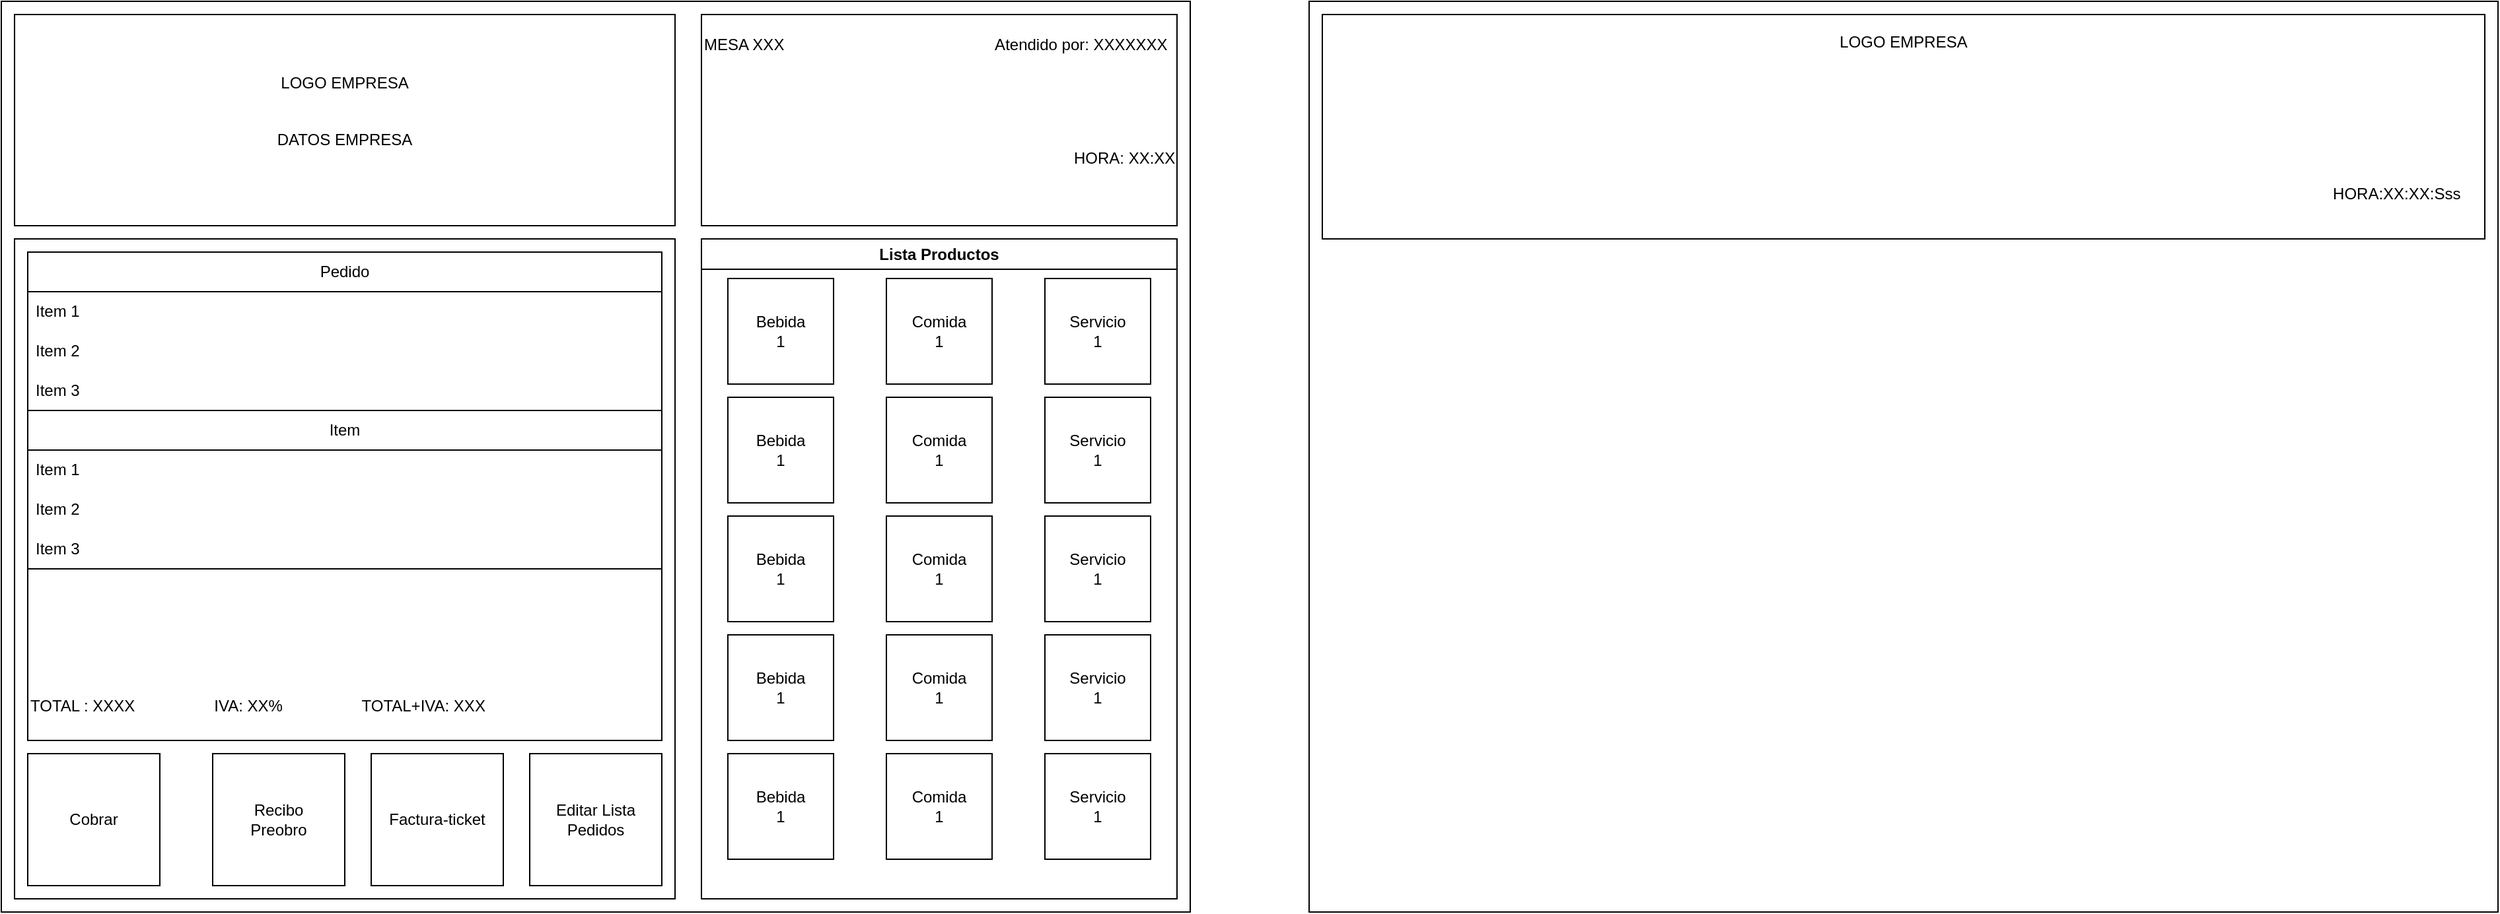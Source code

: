 <mxfile version="25.0.0">
  <diagram name="Página-1" id="6tgcw6o7fmHUCa92gxW-">
    <mxGraphModel dx="1434" dy="746" grid="1" gridSize="10" guides="1" tooltips="1" connect="1" arrows="1" fold="1" page="1" pageScale="1" pageWidth="827" pageHeight="1169" math="0" shadow="0">
      <root>
        <mxCell id="0" />
        <mxCell id="1" parent="0" />
        <mxCell id="gXYHgQvByhNv6nCS-I8w-2" value="" style="rounded=0;whiteSpace=wrap;html=1;" vertex="1" parent="1">
          <mxGeometry x="10" y="30" width="900" height="690" as="geometry" />
        </mxCell>
        <mxCell id="gXYHgQvByhNv6nCS-I8w-7" value="" style="whiteSpace=wrap;html=1;aspect=fixed;" vertex="1" parent="1">
          <mxGeometry x="20" y="210" width="500" height="500" as="geometry" />
        </mxCell>
        <mxCell id="gXYHgQvByhNv6nCS-I8w-47" value="&lt;div&gt;&lt;br&gt;&lt;/div&gt;&lt;div&gt;&lt;br&gt;&lt;/div&gt;&lt;div&gt;&lt;br&gt;&lt;/div&gt;&lt;div&gt;&lt;br&gt;&lt;/div&gt;&lt;div&gt;&lt;br&gt;&lt;/div&gt;&lt;div&gt;&lt;br&gt;&lt;/div&gt;&lt;div&gt;&lt;br&gt;&lt;/div&gt;&lt;div&gt;&lt;br&gt;&lt;/div&gt;&lt;div&gt;&lt;br&gt;&lt;/div&gt;&lt;div&gt;&lt;br&gt;&lt;/div&gt;&lt;div&gt;&lt;br&gt;&lt;/div&gt;&lt;div&gt;&lt;br&gt;&lt;/div&gt;&lt;div&gt;&lt;br&gt;&lt;/div&gt;&lt;div&gt;&lt;br&gt;&lt;/div&gt;&lt;div&gt;&lt;br&gt;&lt;/div&gt;&lt;div&gt;&lt;br&gt;&lt;/div&gt;&lt;div&gt;&lt;br&gt;&lt;/div&gt;&lt;div&gt;&lt;br&gt;&lt;/div&gt;&lt;div&gt;&lt;br&gt;&lt;/div&gt;&lt;div&gt;&lt;br&gt;&lt;/div&gt;&lt;div&gt;&lt;br&gt;&lt;/div&gt;&lt;div&gt;&lt;br&gt;&lt;/div&gt;TOTAL : XXXX&amp;nbsp; &amp;nbsp; &amp;nbsp; &amp;nbsp; &amp;nbsp; &amp;nbsp; &amp;nbsp; &amp;nbsp; &amp;nbsp; IVA: XX%&amp;nbsp; &amp;nbsp; &amp;nbsp; &amp;nbsp; &amp;nbsp; &amp;nbsp; &amp;nbsp; &amp;nbsp; &amp;nbsp; TOTAL+IVA: XXX&amp;nbsp; &amp;nbsp; &amp;nbsp; &amp;nbsp; &amp;nbsp; &amp;nbsp; &amp;nbsp;&amp;nbsp;" style="rounded=0;whiteSpace=wrap;html=1;align=left;" vertex="1" parent="1">
          <mxGeometry x="30" y="220" width="480" height="370" as="geometry" />
        </mxCell>
        <mxCell id="gXYHgQvByhNv6nCS-I8w-8" value="Pedido" style="swimlane;fontStyle=0;childLayout=stackLayout;horizontal=1;startSize=30;horizontalStack=0;resizeParent=1;resizeParentMax=0;resizeLast=0;collapsible=1;marginBottom=0;whiteSpace=wrap;html=1;" vertex="1" parent="1">
          <mxGeometry x="30" y="220" width="480" height="120" as="geometry">
            <mxRectangle x="20" y="50" width="60" height="30" as="alternateBounds" />
          </mxGeometry>
        </mxCell>
        <mxCell id="gXYHgQvByhNv6nCS-I8w-9" value="Item 1" style="text;strokeColor=none;fillColor=none;align=left;verticalAlign=middle;spacingLeft=4;spacingRight=4;overflow=hidden;points=[[0,0.5],[1,0.5]];portConstraint=eastwest;rotatable=0;whiteSpace=wrap;html=1;" vertex="1" parent="gXYHgQvByhNv6nCS-I8w-8">
          <mxGeometry y="30" width="480" height="30" as="geometry" />
        </mxCell>
        <mxCell id="gXYHgQvByhNv6nCS-I8w-10" value="Item 2" style="text;strokeColor=none;fillColor=none;align=left;verticalAlign=middle;spacingLeft=4;spacingRight=4;overflow=hidden;points=[[0,0.5],[1,0.5]];portConstraint=eastwest;rotatable=0;whiteSpace=wrap;html=1;" vertex="1" parent="gXYHgQvByhNv6nCS-I8w-8">
          <mxGeometry y="60" width="480" height="30" as="geometry" />
        </mxCell>
        <mxCell id="gXYHgQvByhNv6nCS-I8w-11" value="Item 3" style="text;strokeColor=none;fillColor=none;align=left;verticalAlign=middle;spacingLeft=4;spacingRight=4;overflow=hidden;points=[[0,0.5],[1,0.5]];portConstraint=eastwest;rotatable=0;whiteSpace=wrap;html=1;" vertex="1" parent="gXYHgQvByhNv6nCS-I8w-8">
          <mxGeometry y="90" width="480" height="30" as="geometry" />
        </mxCell>
        <mxCell id="gXYHgQvByhNv6nCS-I8w-12" value="Item" style="swimlane;fontStyle=0;childLayout=stackLayout;horizontal=1;startSize=30;horizontalStack=0;resizeParent=1;resizeParentMax=0;resizeLast=0;collapsible=1;marginBottom=0;whiteSpace=wrap;html=1;" vertex="1" parent="1">
          <mxGeometry x="30" y="340" width="480" height="120" as="geometry">
            <mxRectangle x="20" y="180" width="60" height="30" as="alternateBounds" />
          </mxGeometry>
        </mxCell>
        <mxCell id="gXYHgQvByhNv6nCS-I8w-13" value="Item 1" style="text;strokeColor=none;fillColor=none;align=left;verticalAlign=middle;spacingLeft=4;spacingRight=4;overflow=hidden;points=[[0,0.5],[1,0.5]];portConstraint=eastwest;rotatable=0;whiteSpace=wrap;html=1;" vertex="1" parent="gXYHgQvByhNv6nCS-I8w-12">
          <mxGeometry y="30" width="480" height="30" as="geometry" />
        </mxCell>
        <mxCell id="gXYHgQvByhNv6nCS-I8w-14" value="Item 2" style="text;strokeColor=none;fillColor=none;align=left;verticalAlign=middle;spacingLeft=4;spacingRight=4;overflow=hidden;points=[[0,0.5],[1,0.5]];portConstraint=eastwest;rotatable=0;whiteSpace=wrap;html=1;" vertex="1" parent="gXYHgQvByhNv6nCS-I8w-12">
          <mxGeometry y="60" width="480" height="30" as="geometry" />
        </mxCell>
        <mxCell id="gXYHgQvByhNv6nCS-I8w-15" value="Item 3" style="text;strokeColor=none;fillColor=none;align=left;verticalAlign=middle;spacingLeft=4;spacingRight=4;overflow=hidden;points=[[0,0.5],[1,0.5]];portConstraint=eastwest;rotatable=0;whiteSpace=wrap;html=1;" vertex="1" parent="gXYHgQvByhNv6nCS-I8w-12">
          <mxGeometry y="90" width="480" height="30" as="geometry" />
        </mxCell>
        <mxCell id="gXYHgQvByhNv6nCS-I8w-16" value="Cobrar" style="whiteSpace=wrap;html=1;aspect=fixed;" vertex="1" parent="1">
          <mxGeometry x="30" y="600" width="100" height="100" as="geometry" />
        </mxCell>
        <mxCell id="gXYHgQvByhNv6nCS-I8w-17" value="Factura-ticket" style="whiteSpace=wrap;html=1;aspect=fixed;" vertex="1" parent="1">
          <mxGeometry x="290" y="600" width="100" height="100" as="geometry" />
        </mxCell>
        <mxCell id="gXYHgQvByhNv6nCS-I8w-18" value="Recibo&lt;div&gt;Preobro&lt;/div&gt;" style="whiteSpace=wrap;html=1;aspect=fixed;" vertex="1" parent="1">
          <mxGeometry x="170" y="600" width="100" height="100" as="geometry" />
        </mxCell>
        <mxCell id="gXYHgQvByhNv6nCS-I8w-19" value="Editar Lista Pedidos" style="whiteSpace=wrap;html=1;aspect=fixed;" vertex="1" parent="1">
          <mxGeometry x="410" y="600" width="100" height="100" as="geometry" />
        </mxCell>
        <mxCell id="gXYHgQvByhNv6nCS-I8w-26" style="edgeStyle=orthogonalEdgeStyle;rounded=0;orthogonalLoop=1;jettySize=auto;html=1;exitX=0.5;exitY=1;exitDx=0;exitDy=0;" edge="1" parent="1" source="gXYHgQvByhNv6nCS-I8w-7" target="gXYHgQvByhNv6nCS-I8w-7">
          <mxGeometry relative="1" as="geometry" />
        </mxCell>
        <mxCell id="gXYHgQvByhNv6nCS-I8w-27" value="Lista Productos" style="swimlane;whiteSpace=wrap;html=1;" vertex="1" parent="1">
          <mxGeometry x="540" y="210" width="360" height="500" as="geometry" />
        </mxCell>
        <mxCell id="gXYHgQvByhNv6nCS-I8w-28" value="Bebida&lt;div&gt;1&lt;/div&gt;" style="whiteSpace=wrap;html=1;aspect=fixed;" vertex="1" parent="gXYHgQvByhNv6nCS-I8w-27">
          <mxGeometry x="20" y="30" width="80" height="80" as="geometry" />
        </mxCell>
        <mxCell id="gXYHgQvByhNv6nCS-I8w-30" value="Bebida&lt;div&gt;1&lt;/div&gt;" style="whiteSpace=wrap;html=1;aspect=fixed;" vertex="1" parent="gXYHgQvByhNv6nCS-I8w-27">
          <mxGeometry x="20" y="300" width="80" height="80" as="geometry" />
        </mxCell>
        <mxCell id="gXYHgQvByhNv6nCS-I8w-29" value="Bebida&lt;div&gt;1&lt;/div&gt;" style="whiteSpace=wrap;html=1;aspect=fixed;" vertex="1" parent="gXYHgQvByhNv6nCS-I8w-27">
          <mxGeometry x="20" y="210" width="80" height="80" as="geometry" />
        </mxCell>
        <mxCell id="gXYHgQvByhNv6nCS-I8w-36" value="Comida&lt;div&gt;1&lt;/div&gt;" style="whiteSpace=wrap;html=1;aspect=fixed;" vertex="1" parent="gXYHgQvByhNv6nCS-I8w-27">
          <mxGeometry x="140" y="390" width="80" height="80" as="geometry" />
        </mxCell>
        <mxCell id="gXYHgQvByhNv6nCS-I8w-33" value="Comida&lt;div&gt;1&lt;/div&gt;" style="whiteSpace=wrap;html=1;aspect=fixed;" vertex="1" parent="gXYHgQvByhNv6nCS-I8w-27">
          <mxGeometry x="140" y="120" width="80" height="80" as="geometry" />
        </mxCell>
        <mxCell id="gXYHgQvByhNv6nCS-I8w-40" value="Servicio&lt;div&gt;1&lt;/div&gt;" style="whiteSpace=wrap;html=1;aspect=fixed;" vertex="1" parent="gXYHgQvByhNv6nCS-I8w-27">
          <mxGeometry x="260" y="210" width="80" height="80" as="geometry" />
        </mxCell>
        <mxCell id="gXYHgQvByhNv6nCS-I8w-41" value="Servicio&lt;div&gt;1&lt;/div&gt;" style="whiteSpace=wrap;html=1;aspect=fixed;" vertex="1" parent="gXYHgQvByhNv6nCS-I8w-27">
          <mxGeometry x="260" y="120" width="80" height="80" as="geometry" />
        </mxCell>
        <mxCell id="gXYHgQvByhNv6nCS-I8w-39" value="Servicio&lt;div&gt;1&lt;/div&gt;" style="whiteSpace=wrap;html=1;aspect=fixed;" vertex="1" parent="gXYHgQvByhNv6nCS-I8w-27">
          <mxGeometry x="260" y="300" width="80" height="80" as="geometry" />
        </mxCell>
        <mxCell id="gXYHgQvByhNv6nCS-I8w-35" value="Bebida&lt;div&gt;1&lt;/div&gt;" style="whiteSpace=wrap;html=1;aspect=fixed;" vertex="1" parent="gXYHgQvByhNv6nCS-I8w-27">
          <mxGeometry x="20" y="120" width="80" height="80" as="geometry" />
        </mxCell>
        <mxCell id="gXYHgQvByhNv6nCS-I8w-37" value="Comida&lt;div&gt;1&lt;/div&gt;" style="whiteSpace=wrap;html=1;aspect=fixed;" vertex="1" parent="gXYHgQvByhNv6nCS-I8w-27">
          <mxGeometry x="140" y="210" width="80" height="80" as="geometry" />
        </mxCell>
        <mxCell id="gXYHgQvByhNv6nCS-I8w-31" value="Bebida&lt;div&gt;1&lt;/div&gt;" style="whiteSpace=wrap;html=1;aspect=fixed;" vertex="1" parent="1">
          <mxGeometry x="560" y="600" width="80" height="80" as="geometry" />
        </mxCell>
        <mxCell id="gXYHgQvByhNv6nCS-I8w-32" value="Servicio&lt;div&gt;1&lt;/div&gt;" style="whiteSpace=wrap;html=1;aspect=fixed;" vertex="1" parent="1">
          <mxGeometry x="800" y="600" width="80" height="80" as="geometry" />
        </mxCell>
        <mxCell id="gXYHgQvByhNv6nCS-I8w-34" value="Comida&lt;div&gt;1&lt;/div&gt;" style="whiteSpace=wrap;html=1;aspect=fixed;" vertex="1" parent="1">
          <mxGeometry x="680" y="240" width="80" height="80" as="geometry" />
        </mxCell>
        <mxCell id="gXYHgQvByhNv6nCS-I8w-38" value="Servicio&lt;div&gt;1&lt;/div&gt;" style="whiteSpace=wrap;html=1;aspect=fixed;" vertex="1" parent="1">
          <mxGeometry x="800" y="240" width="80" height="80" as="geometry" />
        </mxCell>
        <mxCell id="gXYHgQvByhNv6nCS-I8w-42" value="Comida&lt;div&gt;1&lt;/div&gt;" style="whiteSpace=wrap;html=1;aspect=fixed;" vertex="1" parent="1">
          <mxGeometry x="680" y="510" width="80" height="80" as="geometry" />
        </mxCell>
        <mxCell id="gXYHgQvByhNv6nCS-I8w-48" value="LOGO EMPRESA&lt;div&gt;&lt;br&gt;&lt;/div&gt;&lt;div&gt;&lt;br&gt;&lt;/div&gt;&lt;div&gt;DATOS EMPRESA&lt;/div&gt;&lt;div&gt;&lt;br&gt;&lt;/div&gt;" style="rounded=0;whiteSpace=wrap;html=1;" vertex="1" parent="1">
          <mxGeometry x="20" y="40" width="500" height="160" as="geometry" />
        </mxCell>
        <mxCell id="gXYHgQvByhNv6nCS-I8w-49" value="MESA XXX&amp;nbsp; &amp;nbsp; &amp;nbsp; &amp;nbsp; &amp;nbsp; &amp;nbsp; &amp;nbsp; &amp;nbsp; &amp;nbsp; &amp;nbsp; &amp;nbsp; &amp;nbsp; &amp;nbsp; &amp;nbsp; &amp;nbsp; &amp;nbsp; &amp;nbsp; &amp;nbsp; &amp;nbsp; &amp;nbsp; &amp;nbsp; &amp;nbsp; &amp;nbsp; &amp;nbsp; Atendido por: XXXXXXX&lt;div&gt;&lt;br&gt;&lt;/div&gt;&lt;div&gt;&lt;br&gt;&lt;/div&gt;&lt;div&gt;&lt;br&gt;&lt;/div&gt;&lt;div&gt;&lt;br&gt;&lt;/div&gt;&lt;div&gt;&lt;br&gt;&lt;/div&gt;&lt;blockquote style=&quot;margin: 0 0 0 40px; border: none; padding: 0px;&quot;&gt;&lt;blockquote style=&quot;margin: 0 0 0 40px; border: none; padding: 0px;&quot;&gt;&lt;blockquote style=&quot;margin: 0 0 0 40px; border: none; padding: 0px;&quot;&gt;&lt;blockquote style=&quot;margin: 0 0 0 40px; border: none; padding: 0px;&quot;&gt;&lt;blockquote style=&quot;margin: 0 0 0 40px; border: none; padding: 0px;&quot;&gt;&lt;blockquote style=&quot;margin: 0 0 0 40px; border: none; padding: 0px;&quot;&gt;&lt;blockquote style=&quot;margin: 0 0 0 40px; border: none; padding: 0px;&quot;&gt;&lt;div&gt;HORA: XX:XX&lt;/div&gt;&lt;/blockquote&gt;&lt;/blockquote&gt;&lt;/blockquote&gt;&lt;/blockquote&gt;&lt;/blockquote&gt;&lt;/blockquote&gt;&lt;/blockquote&gt;&lt;div&gt;&lt;br&gt;&lt;/div&gt;&lt;div&gt;&lt;br&gt;&lt;/div&gt;" style="rounded=0;whiteSpace=wrap;html=1;align=left;" vertex="1" parent="1">
          <mxGeometry x="540" y="40" width="360" height="160" as="geometry" />
        </mxCell>
        <mxCell id="gXYHgQvByhNv6nCS-I8w-50" value="" style="rounded=0;whiteSpace=wrap;html=1;" vertex="1" parent="1">
          <mxGeometry x="1000" y="30" width="900" height="690" as="geometry" />
        </mxCell>
        <mxCell id="gXYHgQvByhNv6nCS-I8w-51" value="LOGO EMPRESA&lt;div&gt;&lt;br&gt;&lt;/div&gt;&lt;div&gt;&lt;br&gt;&lt;/div&gt;&lt;div&gt;&lt;br&gt;&lt;/div&gt;&lt;div&gt;&lt;br&gt;&lt;/div&gt;&lt;div&gt;&lt;br&gt;&lt;/div&gt;&lt;div style=&quot;text-align: left;&quot;&gt;&lt;br&gt;&lt;/div&gt;&lt;div&gt;&lt;br&gt;&lt;/div&gt;&lt;div&gt;&lt;span style=&quot;white-space: pre;&quot;&gt;&#x9;&lt;/span&gt;&lt;span style=&quot;white-space: pre;&quot;&gt;&#x9;&lt;/span&gt;&lt;span style=&quot;white-space: pre;&quot;&gt;&#x9;&lt;/span&gt;&lt;span style=&quot;white-space: pre;&quot;&gt;&#x9;&lt;/span&gt;&lt;span style=&quot;white-space: pre;&quot;&gt;&#x9;&lt;/span&gt;&lt;span style=&quot;white-space: pre;&quot;&gt;&#x9;&lt;/span&gt;&lt;span style=&quot;white-space: pre;&quot;&gt;&#x9;&lt;/span&gt;&lt;span style=&quot;white-space: pre;&quot;&gt;&#x9;&lt;/span&gt;&lt;span style=&quot;white-space: pre;&quot;&gt;&#x9;&lt;/span&gt;&lt;span style=&quot;white-space: pre;&quot;&gt;&#x9;&lt;/span&gt;&lt;span style=&quot;white-space: pre;&quot;&gt;&#x9;&lt;/span&gt;&lt;span style=&quot;white-space: pre;&quot;&gt;&#x9;&lt;/span&gt;&lt;span style=&quot;white-space: pre;&quot;&gt;&#x9;&lt;/span&gt;&lt;span style=&quot;white-space: pre;&quot;&gt;&#x9;&lt;/span&gt;&lt;span style=&quot;white-space: pre;&quot;&gt;&#x9;&lt;/span&gt;&lt;span style=&quot;white-space: pre;&quot;&gt;&#x9;&lt;/span&gt;&lt;span style=&quot;white-space: pre;&quot;&gt;&#x9;&lt;/span&gt;&lt;span style=&quot;white-space: pre;&quot;&gt;&#x9;&lt;/span&gt;&lt;span style=&quot;white-space: pre;&quot;&gt;&#x9;&lt;/span&gt;&lt;span style=&quot;white-space: pre;&quot;&gt;&#x9;&lt;/span&gt;&lt;span style=&quot;white-space: pre;&quot;&gt;&#x9;&lt;/span&gt;&lt;span style=&quot;white-space: pre;&quot;&gt;&#x9;&lt;/span&gt;&lt;span style=&quot;white-space: pre;&quot;&gt;&#x9;&lt;/span&gt;&lt;span style=&quot;white-space: pre;&quot;&gt;&#x9;&lt;/span&gt;&lt;span style=&quot;white-space: pre;&quot;&gt;&#x9;&lt;/span&gt;&lt;span style=&quot;white-space: pre;&quot;&gt;&#x9;&lt;/span&gt;&lt;span style=&quot;white-space: pre;&quot;&gt;&#x9;&lt;/span&gt;&lt;span style=&quot;white-space: pre;&quot;&gt;&#x9;&lt;/span&gt;HORA:XX:XX:Sss&lt;/div&gt;&lt;div style=&quot;padding-top: 0px; padding-right: 0px; padding-left: 0px;&quot;&gt;&lt;br&gt;&lt;/div&gt;" style="rounded=0;whiteSpace=wrap;html=1;" vertex="1" parent="1">
          <mxGeometry x="1010" y="40" width="880" height="170" as="geometry" />
        </mxCell>
      </root>
    </mxGraphModel>
  </diagram>
</mxfile>
